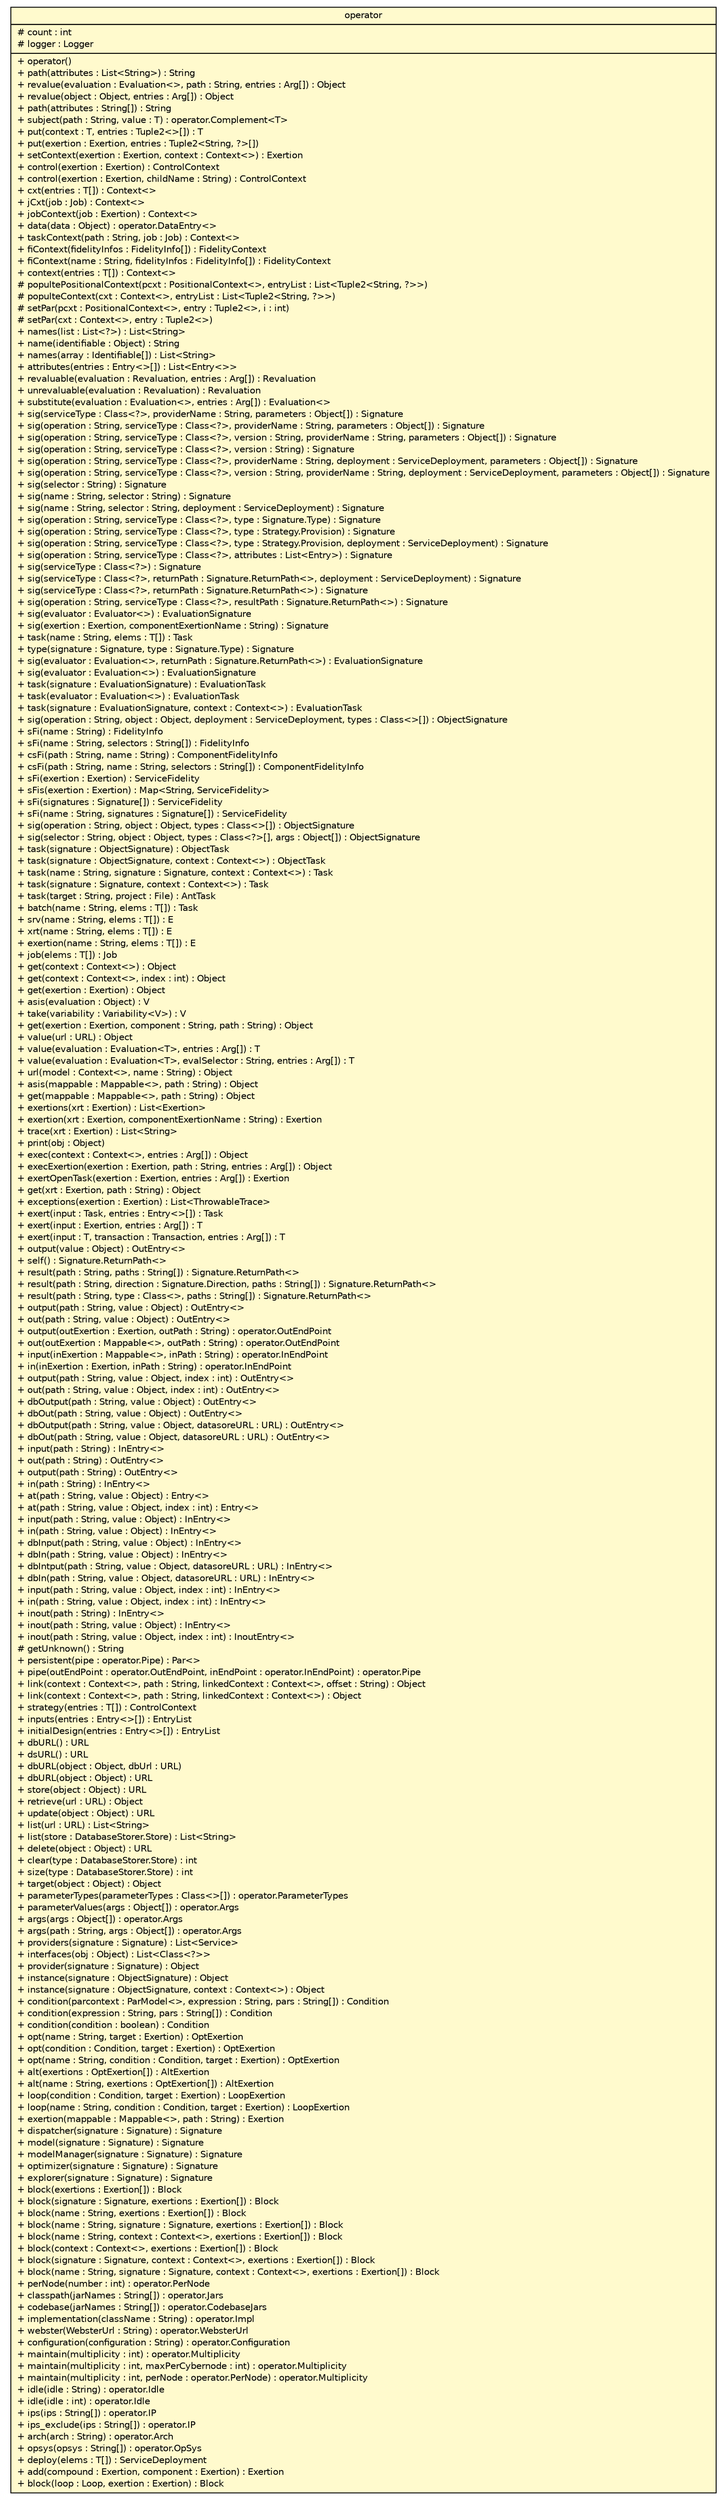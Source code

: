 #!/usr/local/bin/dot
#
# Class diagram 
# Generated by UMLGraph version R5_6 (http://www.umlgraph.org/)
#

digraph G {
	edge [fontname="Helvetica",fontsize=10,labelfontname="Helvetica",labelfontsize=10];
	node [fontname="Helvetica",fontsize=10,shape=plaintext];
	nodesep=0.25;
	ranksep=0.5;
	// sorcer.eo.operator
	c633553 [label=<<table title="sorcer.eo.operator" border="0" cellborder="1" cellspacing="0" cellpadding="2" port="p" bgcolor="lemonChiffon" href="./operator.html">
		<tr><td><table border="0" cellspacing="0" cellpadding="1">
<tr><td align="center" balign="center"> operator </td></tr>
		</table></td></tr>
		<tr><td><table border="0" cellspacing="0" cellpadding="1">
<tr><td align="left" balign="left"> # count : int </td></tr>
<tr><td align="left" balign="left"> # logger : Logger </td></tr>
		</table></td></tr>
		<tr><td><table border="0" cellspacing="0" cellpadding="1">
<tr><td align="left" balign="left"> + operator() </td></tr>
<tr><td align="left" balign="left"> + path(attributes : List&lt;String&gt;) : String </td></tr>
<tr><td align="left" balign="left"> + revalue(evaluation : Evaluation&lt;&gt;, path : String, entries : Arg[]) : Object </td></tr>
<tr><td align="left" balign="left"> + revalue(object : Object, entries : Arg[]) : Object </td></tr>
<tr><td align="left" balign="left"> + path(attributes : String[]) : String </td></tr>
<tr><td align="left" balign="left"> + subject(path : String, value : T) : operator.Complement&lt;T&gt; </td></tr>
<tr><td align="left" balign="left"> + put(context : T, entries : Tuple2&lt;&gt;[]) : T </td></tr>
<tr><td align="left" balign="left"> + put(exertion : Exertion, entries : Tuple2&lt;String, ?&gt;[]) </td></tr>
<tr><td align="left" balign="left"> + setContext(exertion : Exertion, context : Context&lt;&gt;) : Exertion </td></tr>
<tr><td align="left" balign="left"> + control(exertion : Exertion) : ControlContext </td></tr>
<tr><td align="left" balign="left"> + control(exertion : Exertion, childName : String) : ControlContext </td></tr>
<tr><td align="left" balign="left"> + cxt(entries : T[]) : Context&lt;&gt; </td></tr>
<tr><td align="left" balign="left"> + jCxt(job : Job) : Context&lt;&gt; </td></tr>
<tr><td align="left" balign="left"> + jobContext(job : Exertion) : Context&lt;&gt; </td></tr>
<tr><td align="left" balign="left"> + data(data : Object) : operator.DataEntry&lt;&gt; </td></tr>
<tr><td align="left" balign="left"> + taskContext(path : String, job : Job) : Context&lt;&gt; </td></tr>
<tr><td align="left" balign="left"> + fiContext(fidelityInfos : FidelityInfo[]) : FidelityContext </td></tr>
<tr><td align="left" balign="left"> + fiContext(name : String, fidelityInfos : FidelityInfo[]) : FidelityContext </td></tr>
<tr><td align="left" balign="left"> + context(entries : T[]) : Context&lt;&gt; </td></tr>
<tr><td align="left" balign="left"> # popultePositionalContext(pcxt : PositionalContext&lt;&gt;, entryList : List&lt;Tuple2&lt;String, ?&gt;&gt;) </td></tr>
<tr><td align="left" balign="left"> # populteContext(cxt : Context&lt;&gt;, entryList : List&lt;Tuple2&lt;String, ?&gt;&gt;) </td></tr>
<tr><td align="left" balign="left"> # setPar(pcxt : PositionalContext&lt;&gt;, entry : Tuple2&lt;&gt;, i : int) </td></tr>
<tr><td align="left" balign="left"> # setPar(cxt : Context&lt;&gt;, entry : Tuple2&lt;&gt;) </td></tr>
<tr><td align="left" balign="left"> + names(list : List&lt;?&gt;) : List&lt;String&gt; </td></tr>
<tr><td align="left" balign="left"> + name(identifiable : Object) : String </td></tr>
<tr><td align="left" balign="left"> + names(array : Identifiable[]) : List&lt;String&gt; </td></tr>
<tr><td align="left" balign="left"> + attributes(entries : Entry&lt;&gt;[]) : List&lt;Entry&lt;&gt;&gt; </td></tr>
<tr><td align="left" balign="left"> + revaluable(evaluation : Revaluation, entries : Arg[]) : Revaluation </td></tr>
<tr><td align="left" balign="left"> + unrevaluable(evaluation : Revaluation) : Revaluation </td></tr>
<tr><td align="left" balign="left"> + substitute(evaluation : Evaluation&lt;&gt;, entries : Arg[]) : Evaluation&lt;&gt; </td></tr>
<tr><td align="left" balign="left"> + sig(serviceType : Class&lt;?&gt;, providerName : String, parameters : Object[]) : Signature </td></tr>
<tr><td align="left" balign="left"> + sig(operation : String, serviceType : Class&lt;?&gt;, providerName : String, parameters : Object[]) : Signature </td></tr>
<tr><td align="left" balign="left"> + sig(operation : String, serviceType : Class&lt;?&gt;, version : String, providerName : String, parameters : Object[]) : Signature </td></tr>
<tr><td align="left" balign="left"> + sig(operation : String, serviceType : Class&lt;?&gt;, version : String) : Signature </td></tr>
<tr><td align="left" balign="left"> + sig(operation : String, serviceType : Class&lt;?&gt;, providerName : String, deployment : ServiceDeployment, parameters : Object[]) : Signature </td></tr>
<tr><td align="left" balign="left"> + sig(operation : String, serviceType : Class&lt;?&gt;, version : String, providerName : String, deployment : ServiceDeployment, parameters : Object[]) : Signature </td></tr>
<tr><td align="left" balign="left"> + sig(selector : String) : Signature </td></tr>
<tr><td align="left" balign="left"> + sig(name : String, selector : String) : Signature </td></tr>
<tr><td align="left" balign="left"> + sig(name : String, selector : String, deployment : ServiceDeployment) : Signature </td></tr>
<tr><td align="left" balign="left"> + sig(operation : String, serviceType : Class&lt;?&gt;, type : Signature.Type) : Signature </td></tr>
<tr><td align="left" balign="left"> + sig(operation : String, serviceType : Class&lt;?&gt;, type : Strategy.Provision) : Signature </td></tr>
<tr><td align="left" balign="left"> + sig(operation : String, serviceType : Class&lt;?&gt;, type : Strategy.Provision, deployment : ServiceDeployment) : Signature </td></tr>
<tr><td align="left" balign="left"> + sig(operation : String, serviceType : Class&lt;?&gt;, attributes : List&lt;Entry&gt;) : Signature </td></tr>
<tr><td align="left" balign="left"> + sig(serviceType : Class&lt;?&gt;) : Signature </td></tr>
<tr><td align="left" balign="left"> + sig(serviceType : Class&lt;?&gt;, returnPath : Signature.ReturnPath&lt;&gt;, deployment : ServiceDeployment) : Signature </td></tr>
<tr><td align="left" balign="left"> + sig(serviceType : Class&lt;?&gt;, returnPath : Signature.ReturnPath&lt;&gt;) : Signature </td></tr>
<tr><td align="left" balign="left"> + sig(operation : String, serviceType : Class&lt;?&gt;, resultPath : Signature.ReturnPath&lt;&gt;) : Signature </td></tr>
<tr><td align="left" balign="left"> + sig(evaluator : Evaluator&lt;&gt;) : EvaluationSignature </td></tr>
<tr><td align="left" balign="left"> + sig(exertion : Exertion, componentExertionName : String) : Signature </td></tr>
<tr><td align="left" balign="left"> + task(name : String, elems : T[]) : Task </td></tr>
<tr><td align="left" balign="left"> + type(signature : Signature, type : Signature.Type) : Signature </td></tr>
<tr><td align="left" balign="left"> + sig(evaluator : Evaluation&lt;&gt;, returnPath : Signature.ReturnPath&lt;&gt;) : EvaluationSignature </td></tr>
<tr><td align="left" balign="left"> + sig(evaluator : Evaluation&lt;&gt;) : EvaluationSignature </td></tr>
<tr><td align="left" balign="left"> + task(signature : EvaluationSignature) : EvaluationTask </td></tr>
<tr><td align="left" balign="left"> + task(evaluator : Evaluation&lt;&gt;) : EvaluationTask </td></tr>
<tr><td align="left" balign="left"> + task(signature : EvaluationSignature, context : Context&lt;&gt;) : EvaluationTask </td></tr>
<tr><td align="left" balign="left"> + sig(operation : String, object : Object, deployment : ServiceDeployment, types : Class&lt;&gt;[]) : ObjectSignature </td></tr>
<tr><td align="left" balign="left"> + sFi(name : String) : FidelityInfo </td></tr>
<tr><td align="left" balign="left"> + sFi(name : String, selectors : String[]) : FidelityInfo </td></tr>
<tr><td align="left" balign="left"> + csFi(path : String, name : String) : ComponentFidelityInfo </td></tr>
<tr><td align="left" balign="left"> + csFi(path : String, name : String, selectors : String[]) : ComponentFidelityInfo </td></tr>
<tr><td align="left" balign="left"> + sFi(exertion : Exertion) : ServiceFidelity </td></tr>
<tr><td align="left" balign="left"> + sFis(exertion : Exertion) : Map&lt;String, ServiceFidelity&gt; </td></tr>
<tr><td align="left" balign="left"> + sFi(signatures : Signature[]) : ServiceFidelity </td></tr>
<tr><td align="left" balign="left"> + sFi(name : String, signatures : Signature[]) : ServiceFidelity </td></tr>
<tr><td align="left" balign="left"> + sig(operation : String, object : Object, types : Class&lt;&gt;[]) : ObjectSignature </td></tr>
<tr><td align="left" balign="left"> + sig(selector : String, object : Object, types : Class&lt;?&gt;[], args : Object[]) : ObjectSignature </td></tr>
<tr><td align="left" balign="left"> + task(signature : ObjectSignature) : ObjectTask </td></tr>
<tr><td align="left" balign="left"> + task(signature : ObjectSignature, context : Context&lt;&gt;) : ObjectTask </td></tr>
<tr><td align="left" balign="left"> + task(name : String, signature : Signature, context : Context&lt;&gt;) : Task </td></tr>
<tr><td align="left" balign="left"> + task(signature : Signature, context : Context&lt;&gt;) : Task </td></tr>
<tr><td align="left" balign="left"> + task(target : String, project : File) : AntTask </td></tr>
<tr><td align="left" balign="left"> + batch(name : String, elems : T[]) : Task </td></tr>
<tr><td align="left" balign="left"> + srv(name : String, elems : T[]) : E </td></tr>
<tr><td align="left" balign="left"> + xrt(name : String, elems : T[]) : E </td></tr>
<tr><td align="left" balign="left"> + exertion(name : String, elems : T[]) : E </td></tr>
<tr><td align="left" balign="left"> + job(elems : T[]) : Job </td></tr>
<tr><td align="left" balign="left"> + get(context : Context&lt;&gt;) : Object </td></tr>
<tr><td align="left" balign="left"> + get(context : Context&lt;&gt;, index : int) : Object </td></tr>
<tr><td align="left" balign="left"> + get(exertion : Exertion) : Object </td></tr>
<tr><td align="left" balign="left"> + asis(evaluation : Object) : V </td></tr>
<tr><td align="left" balign="left"> + take(variability : Variability&lt;V&gt;) : V </td></tr>
<tr><td align="left" balign="left"> + get(exertion : Exertion, component : String, path : String) : Object </td></tr>
<tr><td align="left" balign="left"> + value(url : URL) : Object </td></tr>
<tr><td align="left" balign="left"> + value(evaluation : Evaluation&lt;T&gt;, entries : Arg[]) : T </td></tr>
<tr><td align="left" balign="left"> + value(evaluation : Evaluation&lt;T&gt;, evalSelector : String, entries : Arg[]) : T </td></tr>
<tr><td align="left" balign="left"> + url(model : Context&lt;&gt;, name : String) : Object </td></tr>
<tr><td align="left" balign="left"> + asis(mappable : Mappable&lt;&gt;, path : String) : Object </td></tr>
<tr><td align="left" balign="left"> + get(mappable : Mappable&lt;&gt;, path : String) : Object </td></tr>
<tr><td align="left" balign="left"> + exertions(xrt : Exertion) : List&lt;Exertion&gt; </td></tr>
<tr><td align="left" balign="left"> + exertion(xrt : Exertion, componentExertionName : String) : Exertion </td></tr>
<tr><td align="left" balign="left"> + trace(xrt : Exertion) : List&lt;String&gt; </td></tr>
<tr><td align="left" balign="left"> + print(obj : Object) </td></tr>
<tr><td align="left" balign="left"> + exec(context : Context&lt;&gt;, entries : Arg[]) : Object </td></tr>
<tr><td align="left" balign="left"> + execExertion(exertion : Exertion, path : String, entries : Arg[]) : Object </td></tr>
<tr><td align="left" balign="left"> + exertOpenTask(exertion : Exertion, entries : Arg[]) : Exertion </td></tr>
<tr><td align="left" balign="left"> + get(xrt : Exertion, path : String) : Object </td></tr>
<tr><td align="left" balign="left"> + exceptions(exertion : Exertion) : List&lt;ThrowableTrace&gt; </td></tr>
<tr><td align="left" balign="left"> + exert(input : Task, entries : Entry&lt;&gt;[]) : Task </td></tr>
<tr><td align="left" balign="left"> + exert(input : Exertion, entries : Arg[]) : T </td></tr>
<tr><td align="left" balign="left"> + exert(input : T, transaction : Transaction, entries : Arg[]) : T </td></tr>
<tr><td align="left" balign="left"> + output(value : Object) : OutEntry&lt;&gt; </td></tr>
<tr><td align="left" balign="left"> + self() : Signature.ReturnPath&lt;&gt; </td></tr>
<tr><td align="left" balign="left"> + result(path : String, paths : String[]) : Signature.ReturnPath&lt;&gt; </td></tr>
<tr><td align="left" balign="left"> + result(path : String, direction : Signature.Direction, paths : String[]) : Signature.ReturnPath&lt;&gt; </td></tr>
<tr><td align="left" balign="left"> + result(path : String, type : Class&lt;&gt;, paths : String[]) : Signature.ReturnPath&lt;&gt; </td></tr>
<tr><td align="left" balign="left"> + output(path : String, value : Object) : OutEntry&lt;&gt; </td></tr>
<tr><td align="left" balign="left"> + out(path : String, value : Object) : OutEntry&lt;&gt; </td></tr>
<tr><td align="left" balign="left"> + output(outExertion : Exertion, outPath : String) : operator.OutEndPoint </td></tr>
<tr><td align="left" balign="left"> + out(outExertion : Mappable&lt;&gt;, outPath : String) : operator.OutEndPoint </td></tr>
<tr><td align="left" balign="left"> + input(inExertion : Mappable&lt;&gt;, inPath : String) : operator.InEndPoint </td></tr>
<tr><td align="left" balign="left"> + in(inExertion : Exertion, inPath : String) : operator.InEndPoint </td></tr>
<tr><td align="left" balign="left"> + output(path : String, value : Object, index : int) : OutEntry&lt;&gt; </td></tr>
<tr><td align="left" balign="left"> + out(path : String, value : Object, index : int) : OutEntry&lt;&gt; </td></tr>
<tr><td align="left" balign="left"> + dbOutput(path : String, value : Object) : OutEntry&lt;&gt; </td></tr>
<tr><td align="left" balign="left"> + dbOut(path : String, value : Object) : OutEntry&lt;&gt; </td></tr>
<tr><td align="left" balign="left"> + dbOutput(path : String, value : Object, datasoreURL : URL) : OutEntry&lt;&gt; </td></tr>
<tr><td align="left" balign="left"> + dbOut(path : String, value : Object, datasoreURL : URL) : OutEntry&lt;&gt; </td></tr>
<tr><td align="left" balign="left"> + input(path : String) : InEntry&lt;&gt; </td></tr>
<tr><td align="left" balign="left"> + out(path : String) : OutEntry&lt;&gt; </td></tr>
<tr><td align="left" balign="left"> + output(path : String) : OutEntry&lt;&gt; </td></tr>
<tr><td align="left" balign="left"> + in(path : String) : InEntry&lt;&gt; </td></tr>
<tr><td align="left" balign="left"> + at(path : String, value : Object) : Entry&lt;&gt; </td></tr>
<tr><td align="left" balign="left"> + at(path : String, value : Object, index : int) : Entry&lt;&gt; </td></tr>
<tr><td align="left" balign="left"> + input(path : String, value : Object) : InEntry&lt;&gt; </td></tr>
<tr><td align="left" balign="left"> + in(path : String, value : Object) : InEntry&lt;&gt; </td></tr>
<tr><td align="left" balign="left"> + dbInput(path : String, value : Object) : InEntry&lt;&gt; </td></tr>
<tr><td align="left" balign="left"> + dbIn(path : String, value : Object) : InEntry&lt;&gt; </td></tr>
<tr><td align="left" balign="left"> + dbIntput(path : String, value : Object, datasoreURL : URL) : InEntry&lt;&gt; </td></tr>
<tr><td align="left" balign="left"> + dbIn(path : String, value : Object, datasoreURL : URL) : InEntry&lt;&gt; </td></tr>
<tr><td align="left" balign="left"> + input(path : String, value : Object, index : int) : InEntry&lt;&gt; </td></tr>
<tr><td align="left" balign="left"> + in(path : String, value : Object, index : int) : InEntry&lt;&gt; </td></tr>
<tr><td align="left" balign="left"> + inout(path : String) : InEntry&lt;&gt; </td></tr>
<tr><td align="left" balign="left"> + inout(path : String, value : Object) : InEntry&lt;&gt; </td></tr>
<tr><td align="left" balign="left"> + inout(path : String, value : Object, index : int) : InoutEntry&lt;&gt; </td></tr>
<tr><td align="left" balign="left"> # getUnknown() : String </td></tr>
<tr><td align="left" balign="left"> + persistent(pipe : operator.Pipe) : Par&lt;&gt; </td></tr>
<tr><td align="left" balign="left"> + pipe(outEndPoint : operator.OutEndPoint, inEndPoint : operator.InEndPoint) : operator.Pipe </td></tr>
<tr><td align="left" balign="left"> + link(context : Context&lt;&gt;, path : String, linkedContext : Context&lt;&gt;, offset : String) : Object </td></tr>
<tr><td align="left" balign="left"> + link(context : Context&lt;&gt;, path : String, linkedContext : Context&lt;&gt;) : Object </td></tr>
<tr><td align="left" balign="left"> + strategy(entries : T[]) : ControlContext </td></tr>
<tr><td align="left" balign="left"> + inputs(entries : Entry&lt;&gt;[]) : EntryList </td></tr>
<tr><td align="left" balign="left"> + initialDesign(entries : Entry&lt;&gt;[]) : EntryList </td></tr>
<tr><td align="left" balign="left"> + dbURL() : URL </td></tr>
<tr><td align="left" balign="left"> + dsURL() : URL </td></tr>
<tr><td align="left" balign="left"> + dbURL(object : Object, dbUrl : URL) </td></tr>
<tr><td align="left" balign="left"> + dbURL(object : Object) : URL </td></tr>
<tr><td align="left" balign="left"> + store(object : Object) : URL </td></tr>
<tr><td align="left" balign="left"> + retrieve(url : URL) : Object </td></tr>
<tr><td align="left" balign="left"> + update(object : Object) : URL </td></tr>
<tr><td align="left" balign="left"> + list(url : URL) : List&lt;String&gt; </td></tr>
<tr><td align="left" balign="left"> + list(store : DatabaseStorer.Store) : List&lt;String&gt; </td></tr>
<tr><td align="left" balign="left"> + delete(object : Object) : URL </td></tr>
<tr><td align="left" balign="left"> + clear(type : DatabaseStorer.Store) : int </td></tr>
<tr><td align="left" balign="left"> + size(type : DatabaseStorer.Store) : int </td></tr>
<tr><td align="left" balign="left"> + target(object : Object) : Object </td></tr>
<tr><td align="left" balign="left"> + parameterTypes(parameterTypes : Class&lt;&gt;[]) : operator.ParameterTypes </td></tr>
<tr><td align="left" balign="left"> + parameterValues(args : Object[]) : operator.Args </td></tr>
<tr><td align="left" balign="left"> + args(args : Object[]) : operator.Args </td></tr>
<tr><td align="left" balign="left"> + args(path : String, args : Object[]) : operator.Args </td></tr>
<tr><td align="left" balign="left"> + providers(signature : Signature) : List&lt;Service&gt; </td></tr>
<tr><td align="left" balign="left"> + interfaces(obj : Object) : List&lt;Class&lt;?&gt;&gt; </td></tr>
<tr><td align="left" balign="left"> + provider(signature : Signature) : Object </td></tr>
<tr><td align="left" balign="left"> + instance(signature : ObjectSignature) : Object </td></tr>
<tr><td align="left" balign="left"> + instance(signature : ObjectSignature, context : Context&lt;&gt;) : Object </td></tr>
<tr><td align="left" balign="left"> + condition(parcontext : ParModel&lt;&gt;, expression : String, pars : String[]) : Condition </td></tr>
<tr><td align="left" balign="left"> + condition(expression : String, pars : String[]) : Condition </td></tr>
<tr><td align="left" balign="left"> + condition(condition : boolean) : Condition </td></tr>
<tr><td align="left" balign="left"> + opt(name : String, target : Exertion) : OptExertion </td></tr>
<tr><td align="left" balign="left"> + opt(condition : Condition, target : Exertion) : OptExertion </td></tr>
<tr><td align="left" balign="left"> + opt(name : String, condition : Condition, target : Exertion) : OptExertion </td></tr>
<tr><td align="left" balign="left"> + alt(exertions : OptExertion[]) : AltExertion </td></tr>
<tr><td align="left" balign="left"> + alt(name : String, exertions : OptExertion[]) : AltExertion </td></tr>
<tr><td align="left" balign="left"> + loop(condition : Condition, target : Exertion) : LoopExertion </td></tr>
<tr><td align="left" balign="left"> + loop(name : String, condition : Condition, target : Exertion) : LoopExertion </td></tr>
<tr><td align="left" balign="left"> + exertion(mappable : Mappable&lt;&gt;, path : String) : Exertion </td></tr>
<tr><td align="left" balign="left"> + dispatcher(signature : Signature) : Signature </td></tr>
<tr><td align="left" balign="left"> + model(signature : Signature) : Signature </td></tr>
<tr><td align="left" balign="left"> + modelManager(signature : Signature) : Signature </td></tr>
<tr><td align="left" balign="left"> + optimizer(signature : Signature) : Signature </td></tr>
<tr><td align="left" balign="left"> + explorer(signature : Signature) : Signature </td></tr>
<tr><td align="left" balign="left"> + block(exertions : Exertion[]) : Block </td></tr>
<tr><td align="left" balign="left"> + block(signature : Signature, exertions : Exertion[]) : Block </td></tr>
<tr><td align="left" balign="left"> + block(name : String, exertions : Exertion[]) : Block </td></tr>
<tr><td align="left" balign="left"> + block(name : String, signature : Signature, exertions : Exertion[]) : Block </td></tr>
<tr><td align="left" balign="left"> + block(name : String, context : Context&lt;&gt;, exertions : Exertion[]) : Block </td></tr>
<tr><td align="left" balign="left"> + block(context : Context&lt;&gt;, exertions : Exertion[]) : Block </td></tr>
<tr><td align="left" balign="left"> + block(signature : Signature, context : Context&lt;&gt;, exertions : Exertion[]) : Block </td></tr>
<tr><td align="left" balign="left"> + block(name : String, signature : Signature, context : Context&lt;&gt;, exertions : Exertion[]) : Block </td></tr>
<tr><td align="left" balign="left"> + perNode(number : int) : operator.PerNode </td></tr>
<tr><td align="left" balign="left"> + classpath(jarNames : String[]) : operator.Jars </td></tr>
<tr><td align="left" balign="left"> + codebase(jarNames : String[]) : operator.CodebaseJars </td></tr>
<tr><td align="left" balign="left"> + implementation(className : String) : operator.Impl </td></tr>
<tr><td align="left" balign="left"> + webster(WebsterUrl : String) : operator.WebsterUrl </td></tr>
<tr><td align="left" balign="left"> + configuration(configuration : String) : operator.Configuration </td></tr>
<tr><td align="left" balign="left"> + maintain(multiplicity : int) : operator.Multiplicity </td></tr>
<tr><td align="left" balign="left"> + maintain(multiplicity : int, maxPerCybernode : int) : operator.Multiplicity </td></tr>
<tr><td align="left" balign="left"> + maintain(multiplicity : int, perNode : operator.PerNode) : operator.Multiplicity </td></tr>
<tr><td align="left" balign="left"> + idle(idle : String) : operator.Idle </td></tr>
<tr><td align="left" balign="left"> + idle(idle : int) : operator.Idle </td></tr>
<tr><td align="left" balign="left"> + ips(ips : String[]) : operator.IP </td></tr>
<tr><td align="left" balign="left"> + ips_exclude(ips : String[]) : operator.IP </td></tr>
<tr><td align="left" balign="left"> + arch(arch : String) : operator.Arch </td></tr>
<tr><td align="left" balign="left"> + opsys(opsys : String[]) : operator.OpSys </td></tr>
<tr><td align="left" balign="left"> + deploy(elems : T[]) : ServiceDeployment </td></tr>
<tr><td align="left" balign="left"> + add(compound : Exertion, component : Exertion) : Exertion </td></tr>
<tr><td align="left" balign="left"> + block(loop : Loop, exertion : Exertion) : Block </td></tr>
		</table></td></tr>
		</table>>, URL="./operator.html", fontname="Helvetica", fontcolor="black", fontsize=10.0];
}

